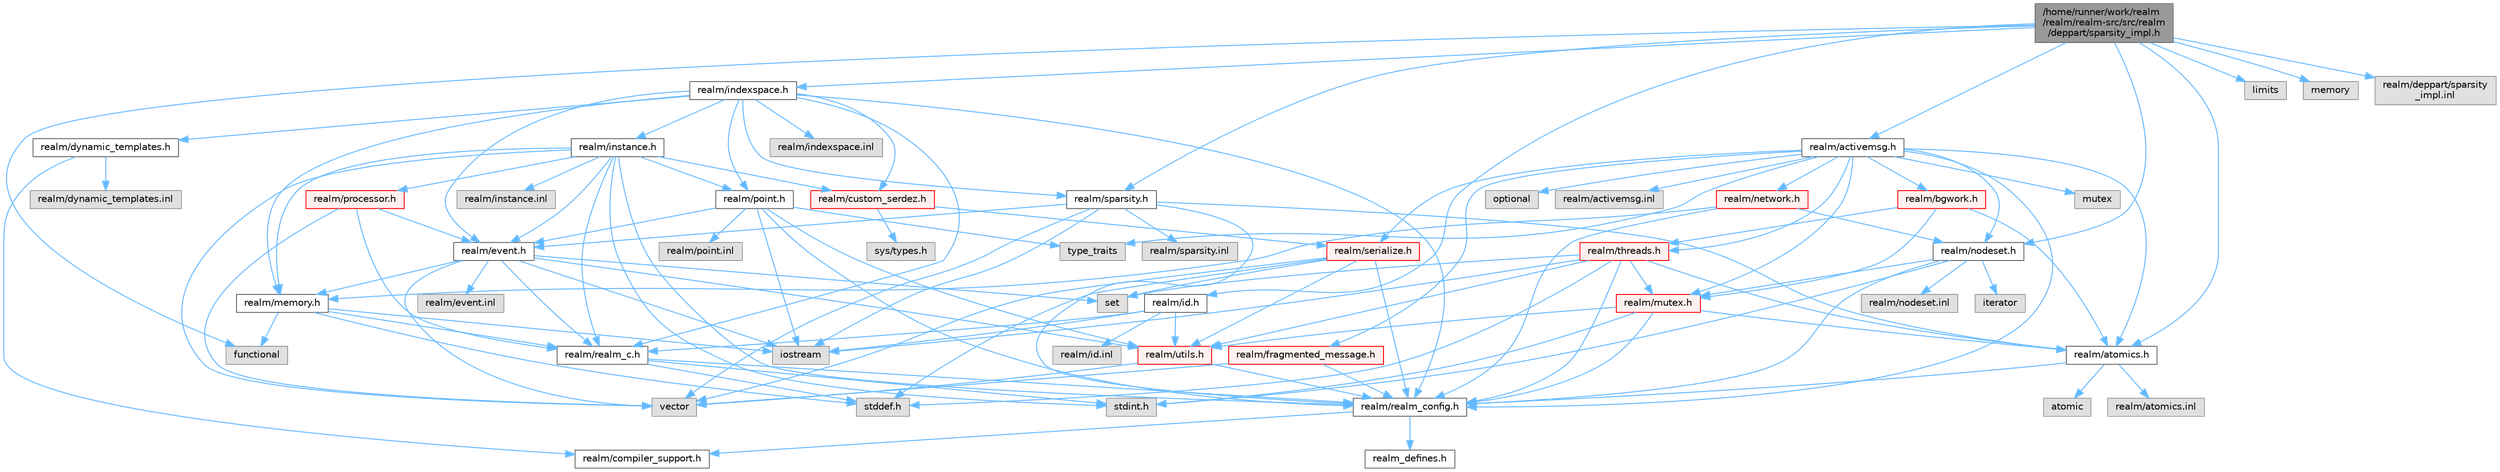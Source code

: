 digraph "/home/runner/work/realm/realm/realm-src/src/realm/deppart/sparsity_impl.h"
{
 // LATEX_PDF_SIZE
  bgcolor="transparent";
  edge [fontname=Helvetica,fontsize=10,labelfontname=Helvetica,labelfontsize=10];
  node [fontname=Helvetica,fontsize=10,shape=box,height=0.2,width=0.4];
  Node1 [id="Node000001",label="/home/runner/work/realm\l/realm/realm-src/src/realm\l/deppart/sparsity_impl.h",height=0.2,width=0.4,color="gray40", fillcolor="grey60", style="filled", fontcolor="black",tooltip=" "];
  Node1 -> Node2 [id="edge1_Node000001_Node000002",color="steelblue1",style="solid",tooltip=" "];
  Node2 [id="Node000002",label="realm/indexspace.h",height=0.2,width=0.4,color="grey40", fillcolor="white", style="filled",URL="$indexspace_8h.html",tooltip=" "];
  Node2 -> Node3 [id="edge2_Node000002_Node000003",color="steelblue1",style="solid",tooltip=" "];
  Node3 [id="Node000003",label="realm/event.h",height=0.2,width=0.4,color="grey40", fillcolor="white", style="filled",URL="$event_8h.html",tooltip=" "];
  Node3 -> Node4 [id="edge3_Node000003_Node000004",color="steelblue1",style="solid",tooltip=" "];
  Node4 [id="Node000004",label="realm/realm_c.h",height=0.2,width=0.4,color="grey40", fillcolor="white", style="filled",URL="$realm__c_8h.html",tooltip=" "];
  Node4 -> Node5 [id="edge4_Node000004_Node000005",color="steelblue1",style="solid",tooltip=" "];
  Node5 [id="Node000005",label="realm/realm_config.h",height=0.2,width=0.4,color="grey40", fillcolor="white", style="filled",URL="$realm__config_8h.html",tooltip=" "];
  Node5 -> Node6 [id="edge5_Node000005_Node000006",color="steelblue1",style="solid",tooltip=" "];
  Node6 [id="Node000006",label="realm_defines.h",height=0.2,width=0.4,color="grey40", fillcolor="white", style="filled",URL="$realm__defines_8h.html",tooltip=" "];
  Node5 -> Node7 [id="edge6_Node000005_Node000007",color="steelblue1",style="solid",tooltip=" "];
  Node7 [id="Node000007",label="realm/compiler_support.h",height=0.2,width=0.4,color="grey40", fillcolor="white", style="filled",URL="$compiler__support_8h.html",tooltip=" "];
  Node4 -> Node8 [id="edge7_Node000004_Node000008",color="steelblue1",style="solid",tooltip=" "];
  Node8 [id="Node000008",label="stddef.h",height=0.2,width=0.4,color="grey60", fillcolor="#E0E0E0", style="filled",tooltip=" "];
  Node4 -> Node9 [id="edge8_Node000004_Node000009",color="steelblue1",style="solid",tooltip=" "];
  Node9 [id="Node000009",label="stdint.h",height=0.2,width=0.4,color="grey60", fillcolor="#E0E0E0", style="filled",tooltip=" "];
  Node3 -> Node10 [id="edge9_Node000003_Node000010",color="steelblue1",style="solid",tooltip=" "];
  Node10 [id="Node000010",label="realm/utils.h",height=0.2,width=0.4,color="red", fillcolor="#FFF0F0", style="filled",URL="$utils_8h.html",tooltip=" "];
  Node10 -> Node5 [id="edge10_Node000010_Node000005",color="steelblue1",style="solid",tooltip=" "];
  Node10 -> Node13 [id="edge11_Node000010_Node000013",color="steelblue1",style="solid",tooltip=" "];
  Node13 [id="Node000013",label="vector",height=0.2,width=0.4,color="grey60", fillcolor="#E0E0E0", style="filled",tooltip=" "];
  Node3 -> Node19 [id="edge12_Node000003_Node000019",color="steelblue1",style="solid",tooltip=" "];
  Node19 [id="Node000019",label="realm/memory.h",height=0.2,width=0.4,color="grey40", fillcolor="white", style="filled",URL="$memory_8h.html",tooltip=" "];
  Node19 -> Node4 [id="edge13_Node000019_Node000004",color="steelblue1",style="solid",tooltip=" "];
  Node19 -> Node8 [id="edge14_Node000019_Node000008",color="steelblue1",style="solid",tooltip=" "];
  Node19 -> Node20 [id="edge15_Node000019_Node000020",color="steelblue1",style="solid",tooltip=" "];
  Node20 [id="Node000020",label="iostream",height=0.2,width=0.4,color="grey60", fillcolor="#E0E0E0", style="filled",tooltip=" "];
  Node19 -> Node21 [id="edge16_Node000019_Node000021",color="steelblue1",style="solid",tooltip=" "];
  Node21 [id="Node000021",label="functional",height=0.2,width=0.4,color="grey60", fillcolor="#E0E0E0", style="filled",tooltip=" "];
  Node3 -> Node13 [id="edge17_Node000003_Node000013",color="steelblue1",style="solid",tooltip=" "];
  Node3 -> Node22 [id="edge18_Node000003_Node000022",color="steelblue1",style="solid",tooltip=" "];
  Node22 [id="Node000022",label="set",height=0.2,width=0.4,color="grey60", fillcolor="#E0E0E0", style="filled",tooltip=" "];
  Node3 -> Node20 [id="edge19_Node000003_Node000020",color="steelblue1",style="solid",tooltip=" "];
  Node3 -> Node23 [id="edge20_Node000003_Node000023",color="steelblue1",style="solid",tooltip=" "];
  Node23 [id="Node000023",label="realm/event.inl",height=0.2,width=0.4,color="grey60", fillcolor="#E0E0E0", style="filled",tooltip=" "];
  Node2 -> Node19 [id="edge21_Node000002_Node000019",color="steelblue1",style="solid",tooltip=" "];
  Node2 -> Node24 [id="edge22_Node000002_Node000024",color="steelblue1",style="solid",tooltip=" "];
  Node24 [id="Node000024",label="realm/point.h",height=0.2,width=0.4,color="grey40", fillcolor="white", style="filled",URL="$point_8h.html",tooltip=" "];
  Node24 -> Node5 [id="edge23_Node000024_Node000005",color="steelblue1",style="solid",tooltip=" "];
  Node24 -> Node3 [id="edge24_Node000024_Node000003",color="steelblue1",style="solid",tooltip=" "];
  Node24 -> Node10 [id="edge25_Node000024_Node000010",color="steelblue1",style="solid",tooltip=" "];
  Node24 -> Node20 [id="edge26_Node000024_Node000020",color="steelblue1",style="solid",tooltip=" "];
  Node24 -> Node25 [id="edge27_Node000024_Node000025",color="steelblue1",style="solid",tooltip=" "];
  Node25 [id="Node000025",label="type_traits",height=0.2,width=0.4,color="grey60", fillcolor="#E0E0E0", style="filled",tooltip=" "];
  Node24 -> Node26 [id="edge28_Node000024_Node000026",color="steelblue1",style="solid",tooltip=" "];
  Node26 [id="Node000026",label="realm/point.inl",height=0.2,width=0.4,color="grey60", fillcolor="#E0E0E0", style="filled",tooltip=" "];
  Node2 -> Node27 [id="edge29_Node000002_Node000027",color="steelblue1",style="solid",tooltip=" "];
  Node27 [id="Node000027",label="realm/instance.h",height=0.2,width=0.4,color="grey40", fillcolor="white", style="filled",URL="$instance_8h.html",tooltip=" "];
  Node27 -> Node5 [id="edge30_Node000027_Node000005",color="steelblue1",style="solid",tooltip=" "];
  Node27 -> Node4 [id="edge31_Node000027_Node000004",color="steelblue1",style="solid",tooltip=" "];
  Node27 -> Node3 [id="edge32_Node000027_Node000003",color="steelblue1",style="solid",tooltip=" "];
  Node27 -> Node19 [id="edge33_Node000027_Node000019",color="steelblue1",style="solid",tooltip=" "];
  Node27 -> Node28 [id="edge34_Node000027_Node000028",color="steelblue1",style="solid",tooltip=" "];
  Node28 [id="Node000028",label="realm/processor.h",height=0.2,width=0.4,color="red", fillcolor="#FFF0F0", style="filled",URL="$processor_8h.html",tooltip=" "];
  Node28 -> Node4 [id="edge35_Node000028_Node000004",color="steelblue1",style="solid",tooltip=" "];
  Node28 -> Node3 [id="edge36_Node000028_Node000003",color="steelblue1",style="solid",tooltip=" "];
  Node28 -> Node13 [id="edge37_Node000028_Node000013",color="steelblue1",style="solid",tooltip=" "];
  Node27 -> Node24 [id="edge38_Node000027_Node000024",color="steelblue1",style="solid",tooltip=" "];
  Node27 -> Node30 [id="edge39_Node000027_Node000030",color="steelblue1",style="solid",tooltip=" "];
  Node30 [id="Node000030",label="realm/custom_serdez.h",height=0.2,width=0.4,color="red", fillcolor="#FFF0F0", style="filled",URL="$custom__serdez_8h.html",tooltip=" "];
  Node30 -> Node31 [id="edge40_Node000030_Node000031",color="steelblue1",style="solid",tooltip=" "];
  Node31 [id="Node000031",label="realm/serialize.h",height=0.2,width=0.4,color="red", fillcolor="#FFF0F0", style="filled",URL="$serialize_8h.html",tooltip=" "];
  Node31 -> Node5 [id="edge41_Node000031_Node000005",color="steelblue1",style="solid",tooltip=" "];
  Node31 -> Node10 [id="edge42_Node000031_Node000010",color="steelblue1",style="solid",tooltip=" "];
  Node31 -> Node8 [id="edge43_Node000031_Node000008",color="steelblue1",style="solid",tooltip=" "];
  Node31 -> Node13 [id="edge44_Node000031_Node000013",color="steelblue1",style="solid",tooltip=" "];
  Node31 -> Node22 [id="edge45_Node000031_Node000022",color="steelblue1",style="solid",tooltip=" "];
  Node30 -> Node37 [id="edge46_Node000030_Node000037",color="steelblue1",style="solid",tooltip=" "];
  Node37 [id="Node000037",label="sys/types.h",height=0.2,width=0.4,color="grey60", fillcolor="#E0E0E0", style="filled",tooltip=" "];
  Node27 -> Node13 [id="edge47_Node000027_Node000013",color="steelblue1",style="solid",tooltip=" "];
  Node27 -> Node9 [id="edge48_Node000027_Node000009",color="steelblue1",style="solid",tooltip=" "];
  Node27 -> Node39 [id="edge49_Node000027_Node000039",color="steelblue1",style="solid",tooltip=" "];
  Node39 [id="Node000039",label="realm/instance.inl",height=0.2,width=0.4,color="grey60", fillcolor="#E0E0E0", style="filled",tooltip=" "];
  Node2 -> Node4 [id="edge50_Node000002_Node000004",color="steelblue1",style="solid",tooltip=" "];
  Node2 -> Node5 [id="edge51_Node000002_Node000005",color="steelblue1",style="solid",tooltip=" "];
  Node2 -> Node40 [id="edge52_Node000002_Node000040",color="steelblue1",style="solid",tooltip=" "];
  Node40 [id="Node000040",label="realm/sparsity.h",height=0.2,width=0.4,color="grey40", fillcolor="white", style="filled",URL="$sparsity_8h.html",tooltip=" "];
  Node40 -> Node5 [id="edge53_Node000040_Node000005",color="steelblue1",style="solid",tooltip=" "];
  Node40 -> Node3 [id="edge54_Node000040_Node000003",color="steelblue1",style="solid",tooltip=" "];
  Node40 -> Node41 [id="edge55_Node000040_Node000041",color="steelblue1",style="solid",tooltip=" "];
  Node41 [id="Node000041",label="realm/atomics.h",height=0.2,width=0.4,color="grey40", fillcolor="white", style="filled",URL="$atomics_8h.html",tooltip=" "];
  Node41 -> Node5 [id="edge56_Node000041_Node000005",color="steelblue1",style="solid",tooltip=" "];
  Node41 -> Node42 [id="edge57_Node000041_Node000042",color="steelblue1",style="solid",tooltip=" "];
  Node42 [id="Node000042",label="atomic",height=0.2,width=0.4,color="grey60", fillcolor="#E0E0E0", style="filled",tooltip=" "];
  Node41 -> Node43 [id="edge58_Node000041_Node000043",color="steelblue1",style="solid",tooltip=" "];
  Node43 [id="Node000043",label="realm/atomics.inl",height=0.2,width=0.4,color="grey60", fillcolor="#E0E0E0", style="filled",tooltip=" "];
  Node40 -> Node20 [id="edge59_Node000040_Node000020",color="steelblue1",style="solid",tooltip=" "];
  Node40 -> Node13 [id="edge60_Node000040_Node000013",color="steelblue1",style="solid",tooltip=" "];
  Node40 -> Node44 [id="edge61_Node000040_Node000044",color="steelblue1",style="solid",tooltip=" "];
  Node44 [id="Node000044",label="realm/sparsity.inl",height=0.2,width=0.4,color="grey60", fillcolor="#E0E0E0", style="filled",tooltip=" "];
  Node2 -> Node45 [id="edge62_Node000002_Node000045",color="steelblue1",style="solid",tooltip=" "];
  Node45 [id="Node000045",label="realm/dynamic_templates.h",height=0.2,width=0.4,color="grey40", fillcolor="white", style="filled",URL="$dynamic__templates_8h.html",tooltip=" "];
  Node45 -> Node7 [id="edge63_Node000045_Node000007",color="steelblue1",style="solid",tooltip=" "];
  Node45 -> Node46 [id="edge64_Node000045_Node000046",color="steelblue1",style="solid",tooltip=" "];
  Node46 [id="Node000046",label="realm/dynamic_templates.inl",height=0.2,width=0.4,color="grey60", fillcolor="#E0E0E0", style="filled",tooltip=" "];
  Node2 -> Node30 [id="edge65_Node000002_Node000030",color="steelblue1",style="solid",tooltip=" "];
  Node2 -> Node47 [id="edge66_Node000002_Node000047",color="steelblue1",style="solid",tooltip=" "];
  Node47 [id="Node000047",label="realm/indexspace.inl",height=0.2,width=0.4,color="grey60", fillcolor="#E0E0E0", style="filled",tooltip=" "];
  Node1 -> Node40 [id="edge67_Node000001_Node000040",color="steelblue1",style="solid",tooltip=" "];
  Node1 -> Node48 [id="edge68_Node000001_Node000048",color="steelblue1",style="solid",tooltip=" "];
  Node48 [id="Node000048",label="realm/id.h",height=0.2,width=0.4,color="grey40", fillcolor="white", style="filled",URL="$id_8h.html",tooltip=" "];
  Node48 -> Node4 [id="edge69_Node000048_Node000004",color="steelblue1",style="solid",tooltip=" "];
  Node48 -> Node10 [id="edge70_Node000048_Node000010",color="steelblue1",style="solid",tooltip=" "];
  Node48 -> Node20 [id="edge71_Node000048_Node000020",color="steelblue1",style="solid",tooltip=" "];
  Node48 -> Node49 [id="edge72_Node000048_Node000049",color="steelblue1",style="solid",tooltip=" "];
  Node49 [id="Node000049",label="realm/id.inl",height=0.2,width=0.4,color="grey60", fillcolor="#E0E0E0", style="filled",tooltip=" "];
  Node1 -> Node50 [id="edge73_Node000001_Node000050",color="steelblue1",style="solid",tooltip=" "];
  Node50 [id="Node000050",label="realm/activemsg.h",height=0.2,width=0.4,color="grey40", fillcolor="white", style="filled",URL="$activemsg_8h.html",tooltip=" "];
  Node50 -> Node5 [id="edge74_Node000050_Node000005",color="steelblue1",style="solid",tooltip=" "];
  Node50 -> Node51 [id="edge75_Node000050_Node000051",color="steelblue1",style="solid",tooltip=" "];
  Node51 [id="Node000051",label="realm/fragmented_message.h",height=0.2,width=0.4,color="red", fillcolor="#FFF0F0", style="filled",URL="$fragmented__message_8h.html",tooltip="Helper utility for reconstructing large ActiveMessages that were split into multiple network packets."];
  Node51 -> Node5 [id="edge76_Node000051_Node000005",color="steelblue1",style="solid",tooltip=" "];
  Node51 -> Node13 [id="edge77_Node000051_Node000013",color="steelblue1",style="solid",tooltip=" "];
  Node50 -> Node53 [id="edge78_Node000050_Node000053",color="steelblue1",style="solid",tooltip=" "];
  Node53 [id="Node000053",label="realm/mutex.h",height=0.2,width=0.4,color="red", fillcolor="#FFF0F0", style="filled",URL="$mutex_8h.html",tooltip=" "];
  Node53 -> Node5 [id="edge79_Node000053_Node000005",color="steelblue1",style="solid",tooltip=" "];
  Node53 -> Node10 [id="edge80_Node000053_Node000010",color="steelblue1",style="solid",tooltip=" "];
  Node53 -> Node41 [id="edge81_Node000053_Node000041",color="steelblue1",style="solid",tooltip=" "];
  Node53 -> Node9 [id="edge82_Node000053_Node000009",color="steelblue1",style="solid",tooltip=" "];
  Node50 -> Node31 [id="edge83_Node000050_Node000031",color="steelblue1",style="solid",tooltip=" "];
  Node50 -> Node55 [id="edge84_Node000050_Node000055",color="steelblue1",style="solid",tooltip=" "];
  Node55 [id="Node000055",label="realm/nodeset.h",height=0.2,width=0.4,color="grey40", fillcolor="white", style="filled",URL="$nodeset_8h.html",tooltip=" "];
  Node55 -> Node5 [id="edge85_Node000055_Node000005",color="steelblue1",style="solid",tooltip=" "];
  Node55 -> Node53 [id="edge86_Node000055_Node000053",color="steelblue1",style="solid",tooltip=" "];
  Node55 -> Node9 [id="edge87_Node000055_Node000009",color="steelblue1",style="solid",tooltip=" "];
  Node55 -> Node56 [id="edge88_Node000055_Node000056",color="steelblue1",style="solid",tooltip=" "];
  Node56 [id="Node000056",label="iterator",height=0.2,width=0.4,color="grey60", fillcolor="#E0E0E0", style="filled",tooltip=" "];
  Node55 -> Node57 [id="edge89_Node000055_Node000057",color="steelblue1",style="solid",tooltip=" "];
  Node57 [id="Node000057",label="realm/nodeset.inl",height=0.2,width=0.4,color="grey60", fillcolor="#E0E0E0", style="filled",tooltip=" "];
  Node50 -> Node58 [id="edge90_Node000050_Node000058",color="steelblue1",style="solid",tooltip=" "];
  Node58 [id="Node000058",label="realm/network.h",height=0.2,width=0.4,color="red", fillcolor="#FFF0F0", style="filled",URL="$network_8h.html",tooltip=" "];
  Node58 -> Node5 [id="edge91_Node000058_Node000005",color="steelblue1",style="solid",tooltip=" "];
  Node58 -> Node55 [id="edge92_Node000058_Node000055",color="steelblue1",style="solid",tooltip=" "];
  Node58 -> Node19 [id="edge93_Node000058_Node000019",color="steelblue1",style="solid",tooltip=" "];
  Node50 -> Node41 [id="edge94_Node000050_Node000041",color="steelblue1",style="solid",tooltip=" "];
  Node50 -> Node64 [id="edge95_Node000050_Node000064",color="steelblue1",style="solid",tooltip=" "];
  Node64 [id="Node000064",label="realm/threads.h",height=0.2,width=0.4,color="red", fillcolor="#FFF0F0", style="filled",URL="$threads_8h.html",tooltip=" "];
  Node64 -> Node5 [id="edge96_Node000064_Node000005",color="steelblue1",style="solid",tooltip=" "];
  Node64 -> Node53 [id="edge97_Node000064_Node000053",color="steelblue1",style="solid",tooltip=" "];
  Node64 -> Node41 [id="edge98_Node000064_Node000041",color="steelblue1",style="solid",tooltip=" "];
  Node64 -> Node10 [id="edge99_Node000064_Node000010",color="steelblue1",style="solid",tooltip=" "];
  Node64 -> Node8 [id="edge100_Node000064_Node000008",color="steelblue1",style="solid",tooltip=" "];
  Node64 -> Node22 [id="edge101_Node000064_Node000022",color="steelblue1",style="solid",tooltip=" "];
  Node64 -> Node20 [id="edge102_Node000064_Node000020",color="steelblue1",style="solid",tooltip=" "];
  Node50 -> Node69 [id="edge103_Node000050_Node000069",color="steelblue1",style="solid",tooltip=" "];
  Node69 [id="Node000069",label="realm/bgwork.h",height=0.2,width=0.4,color="red", fillcolor="#FFF0F0", style="filled",URL="$bgwork_8h.html",tooltip=" "];
  Node69 -> Node41 [id="edge104_Node000069_Node000041",color="steelblue1",style="solid",tooltip=" "];
  Node69 -> Node64 [id="edge105_Node000069_Node000064",color="steelblue1",style="solid",tooltip=" "];
  Node69 -> Node53 [id="edge106_Node000069_Node000053",color="steelblue1",style="solid",tooltip=" "];
  Node50 -> Node25 [id="edge107_Node000050_Node000025",color="steelblue1",style="solid",tooltip=" "];
  Node50 -> Node74 [id="edge108_Node000050_Node000074",color="steelblue1",style="solid",tooltip=" "];
  Node74 [id="Node000074",label="mutex",height=0.2,width=0.4,color="grey60", fillcolor="#E0E0E0", style="filled",tooltip=" "];
  Node50 -> Node75 [id="edge109_Node000050_Node000075",color="steelblue1",style="solid",tooltip=" "];
  Node75 [id="Node000075",label="optional",height=0.2,width=0.4,color="grey60", fillcolor="#E0E0E0", style="filled",tooltip=" "];
  Node50 -> Node76 [id="edge110_Node000050_Node000076",color="steelblue1",style="solid",tooltip=" "];
  Node76 [id="Node000076",label="realm/activemsg.inl",height=0.2,width=0.4,color="grey60", fillcolor="#E0E0E0", style="filled",tooltip=" "];
  Node1 -> Node55 [id="edge111_Node000001_Node000055",color="steelblue1",style="solid",tooltip=" "];
  Node1 -> Node41 [id="edge112_Node000001_Node000041",color="steelblue1",style="solid",tooltip=" "];
  Node1 -> Node77 [id="edge113_Node000001_Node000077",color="steelblue1",style="solid",tooltip=" "];
  Node77 [id="Node000077",label="limits",height=0.2,width=0.4,color="grey60", fillcolor="#E0E0E0", style="filled",tooltip=" "];
  Node1 -> Node21 [id="edge114_Node000001_Node000021",color="steelblue1",style="solid",tooltip=" "];
  Node1 -> Node66 [id="edge115_Node000001_Node000066",color="steelblue1",style="solid",tooltip=" "];
  Node66 [id="Node000066",label="memory",height=0.2,width=0.4,color="grey60", fillcolor="#E0E0E0", style="filled",tooltip=" "];
  Node1 -> Node78 [id="edge116_Node000001_Node000078",color="steelblue1",style="solid",tooltip=" "];
  Node78 [id="Node000078",label="realm/deppart/sparsity\l_impl.inl",height=0.2,width=0.4,color="grey60", fillcolor="#E0E0E0", style="filled",tooltip=" "];
}
